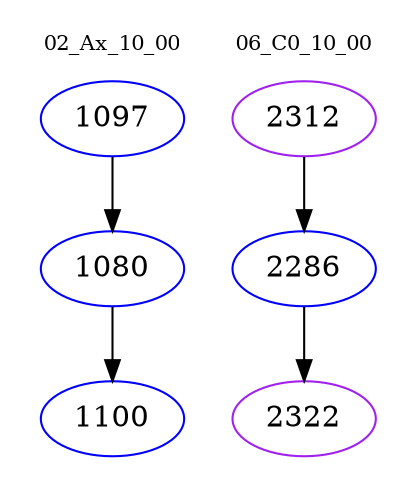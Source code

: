 digraph{
subgraph cluster_0 {
color = white
label = "02_Ax_10_00";
fontsize=10;
T0_1097 [label="1097", color="blue"]
T0_1097 -> T0_1080 [color="black"]
T0_1080 [label="1080", color="blue"]
T0_1080 -> T0_1100 [color="black"]
T0_1100 [label="1100", color="blue"]
}
subgraph cluster_1 {
color = white
label = "06_C0_10_00";
fontsize=10;
T1_2312 [label="2312", color="purple"]
T1_2312 -> T1_2286 [color="black"]
T1_2286 [label="2286", color="blue"]
T1_2286 -> T1_2322 [color="black"]
T1_2322 [label="2322", color="purple"]
}
}
